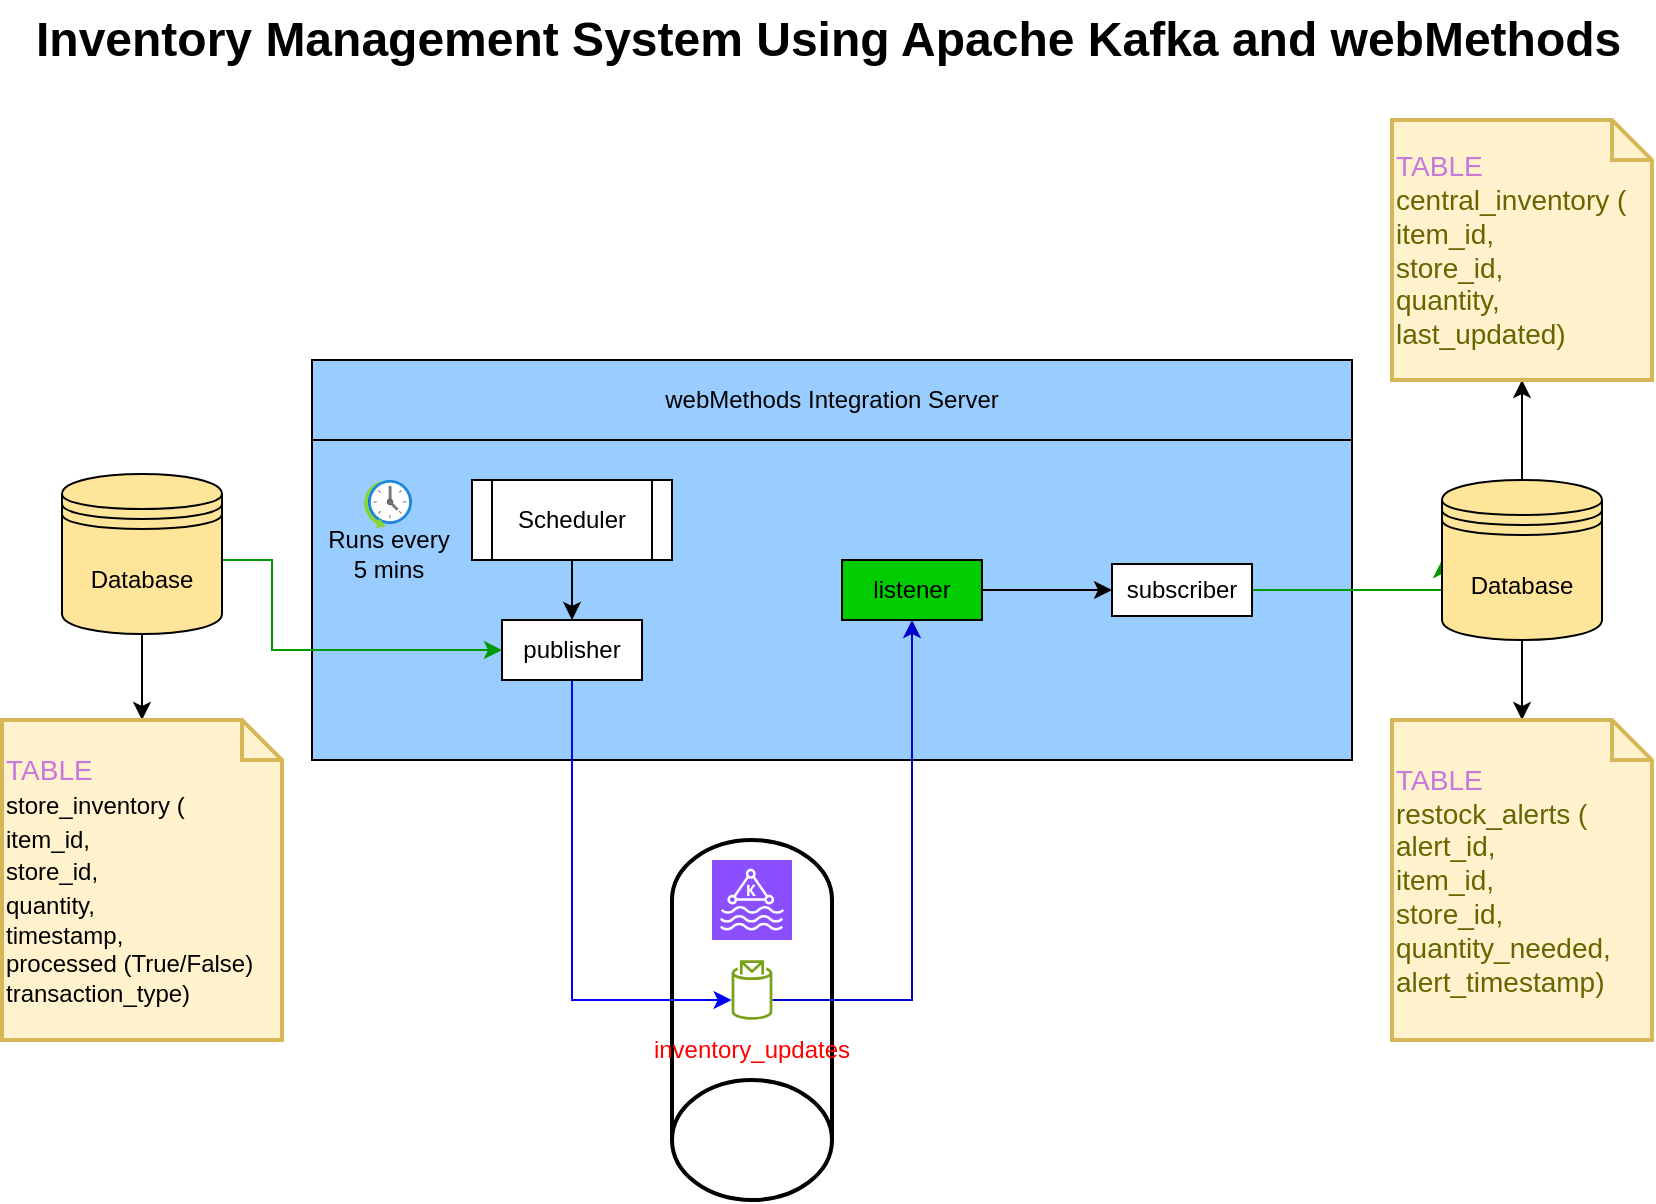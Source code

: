 <mxfile version="26.1.0">
  <diagram name="Page-1" id="baL-zpaleyb37gTItUTJ">
    <mxGraphModel dx="1591" dy="643" grid="1" gridSize="10" guides="1" tooltips="1" connect="1" arrows="1" fold="1" page="1" pageScale="1" pageWidth="850" pageHeight="1100" math="0" shadow="0">
      <root>
        <mxCell id="0" />
        <mxCell id="1" parent="0" />
        <mxCell id="NmCFkZEpSQw1YDjH5ixH-14" value="" style="rounded=0;whiteSpace=wrap;html=1;fillColor=light-dark(#99CCFF,var(--ge-dark-color, #121212));" vertex="1" parent="1">
          <mxGeometry x="160" y="320" width="520" height="200" as="geometry" />
        </mxCell>
        <mxCell id="NmCFkZEpSQw1YDjH5ixH-35" value="" style="edgeStyle=orthogonalEdgeStyle;rounded=0;orthogonalLoop=1;jettySize=auto;html=1;entryX=0;entryY=0.5;entryDx=0;entryDy=0;strokeColor=light-dark(#009900,#FFFFFF);" edge="1" parent="1" source="NmCFkZEpSQw1YDjH5ixH-15" target="NmCFkZEpSQw1YDjH5ixH-29">
          <mxGeometry relative="1" as="geometry">
            <Array as="points">
              <mxPoint x="140" y="420" />
              <mxPoint x="140" y="465" />
            </Array>
          </mxGeometry>
        </mxCell>
        <mxCell id="NmCFkZEpSQw1YDjH5ixH-55" value="" style="edgeStyle=orthogonalEdgeStyle;rounded=0;orthogonalLoop=1;jettySize=auto;html=1;" edge="1" parent="1" source="NmCFkZEpSQw1YDjH5ixH-15" target="NmCFkZEpSQw1YDjH5ixH-54">
          <mxGeometry relative="1" as="geometry" />
        </mxCell>
        <mxCell id="NmCFkZEpSQw1YDjH5ixH-15" value="Database" style="shape=datastore;whiteSpace=wrap;html=1;fillColor=light-dark(#FFE599,var(--ge-dark-color, #121212));" vertex="1" parent="1">
          <mxGeometry x="35" y="377" width="80" height="80" as="geometry" />
        </mxCell>
        <mxCell id="NmCFkZEpSQw1YDjH5ixH-17" value="" style="strokeWidth=2;html=1;shape=mxgraph.flowchart.database;whiteSpace=wrap;rotation=-180;" vertex="1" parent="1">
          <mxGeometry x="340" y="560" width="80" height="180" as="geometry" />
        </mxCell>
        <mxCell id="NmCFkZEpSQw1YDjH5ixH-40" value="" style="edgeStyle=orthogonalEdgeStyle;rounded=0;orthogonalLoop=1;jettySize=auto;html=1;entryX=0.5;entryY=1;entryDx=0;entryDy=0;strokeColor=light-dark(#0000CC,#FFFFFF);" edge="1" parent="1" source="NmCFkZEpSQw1YDjH5ixH-19" target="NmCFkZEpSQw1YDjH5ixH-38">
          <mxGeometry relative="1" as="geometry">
            <mxPoint x="510" y="635" as="targetPoint" />
            <Array as="points">
              <mxPoint x="460" y="640" />
              <mxPoint x="460" y="450" />
            </Array>
          </mxGeometry>
        </mxCell>
        <mxCell id="NmCFkZEpSQw1YDjH5ixH-19" value="" style="sketch=0;outlineConnect=0;fontColor=#232F3E;gradientColor=none;fillColor=#7AA116;strokeColor=none;dashed=0;verticalLabelPosition=bottom;verticalAlign=top;align=center;html=1;fontSize=12;fontStyle=0;aspect=fixed;pointerEvents=1;shape=mxgraph.aws4.topic_2;" vertex="1" parent="1">
          <mxGeometry x="369.81" y="620" width="20.38" height="30" as="geometry" />
        </mxCell>
        <mxCell id="NmCFkZEpSQw1YDjH5ixH-20" value="" style="sketch=0;points=[[0,0,0],[0.25,0,0],[0.5,0,0],[0.75,0,0],[1,0,0],[0,1,0],[0.25,1,0],[0.5,1,0],[0.75,1,0],[1,1,0],[0,0.25,0],[0,0.5,0],[0,0.75,0],[1,0.25,0],[1,0.5,0],[1,0.75,0]];outlineConnect=0;fontColor=#232F3E;fillColor=#8C4FFF;strokeColor=#ffffff;dashed=0;verticalLabelPosition=bottom;verticalAlign=top;align=center;html=1;fontSize=12;fontStyle=0;aspect=fixed;shape=mxgraph.aws4.resourceIcon;resIcon=mxgraph.aws4.managed_streaming_for_kafka;" vertex="1" parent="1">
          <mxGeometry x="360" y="570" width="40" height="40" as="geometry" />
        </mxCell>
        <mxCell id="NmCFkZEpSQw1YDjH5ixH-28" value="webMethods Integration Server" style="rounded=0;whiteSpace=wrap;html=1;fillColor=light-dark(#99CCFF,var(--ge-dark-color, #121212));" vertex="1" parent="1">
          <mxGeometry x="160" y="320" width="520" height="40" as="geometry" />
        </mxCell>
        <mxCell id="NmCFkZEpSQw1YDjH5ixH-37" value="" style="edgeStyle=orthogonalEdgeStyle;rounded=0;orthogonalLoop=1;jettySize=auto;html=1;strokeColor=light-dark(#0000FF,#FFFFFF);" edge="1" parent="1" source="NmCFkZEpSQw1YDjH5ixH-29" target="NmCFkZEpSQw1YDjH5ixH-19">
          <mxGeometry relative="1" as="geometry">
            <mxPoint x="290" y="545" as="targetPoint" />
            <Array as="points">
              <mxPoint x="290" y="640" />
            </Array>
          </mxGeometry>
        </mxCell>
        <mxCell id="NmCFkZEpSQw1YDjH5ixH-29" value="publisher" style="rounded=0;whiteSpace=wrap;html=1;" vertex="1" parent="1">
          <mxGeometry x="255" y="450" width="70" height="30" as="geometry" />
        </mxCell>
        <mxCell id="NmCFkZEpSQw1YDjH5ixH-34" value="" style="edgeStyle=orthogonalEdgeStyle;rounded=0;orthogonalLoop=1;jettySize=auto;html=1;" edge="1" parent="1" source="NmCFkZEpSQw1YDjH5ixH-31" target="NmCFkZEpSQw1YDjH5ixH-29">
          <mxGeometry relative="1" as="geometry" />
        </mxCell>
        <mxCell id="NmCFkZEpSQw1YDjH5ixH-31" value="Scheduler" style="shape=process;whiteSpace=wrap;html=1;backgroundOutline=1;" vertex="1" parent="1">
          <mxGeometry x="240" y="380" width="100" height="40" as="geometry" />
        </mxCell>
        <mxCell id="NmCFkZEpSQw1YDjH5ixH-32" value="" style="image;aspect=fixed;html=1;points=[];align=center;fontSize=12;image=img/lib/azure2/general/Scheduler.svg;" vertex="1" parent="1">
          <mxGeometry x="186" y="380" width="24" height="24" as="geometry" />
        </mxCell>
        <mxCell id="NmCFkZEpSQw1YDjH5ixH-33" value="Runs every 5 mins" style="text;html=1;align=center;verticalAlign=middle;whiteSpace=wrap;rounded=0;" vertex="1" parent="1">
          <mxGeometry x="166.5" y="404" width="63" height="26" as="geometry" />
        </mxCell>
        <mxCell id="NmCFkZEpSQw1YDjH5ixH-42" value="" style="edgeStyle=orthogonalEdgeStyle;rounded=0;orthogonalLoop=1;jettySize=auto;html=1;entryX=0;entryY=0.5;entryDx=0;entryDy=0;" edge="1" parent="1" source="NmCFkZEpSQw1YDjH5ixH-38" target="NmCFkZEpSQw1YDjH5ixH-43">
          <mxGeometry relative="1" as="geometry">
            <mxPoint x="550" y="435" as="targetPoint" />
          </mxGeometry>
        </mxCell>
        <mxCell id="NmCFkZEpSQw1YDjH5ixH-38" value="listener" style="rounded=0;whiteSpace=wrap;html=1;fillColor=light-dark(#00CC00,var(--ge-dark-color, #121212));" vertex="1" parent="1">
          <mxGeometry x="425" y="420" width="70" height="30" as="geometry" />
        </mxCell>
        <mxCell id="NmCFkZEpSQw1YDjH5ixH-48" value="" style="edgeStyle=orthogonalEdgeStyle;rounded=0;orthogonalLoop=1;jettySize=auto;html=1;entryX=0;entryY=0.5;entryDx=0;entryDy=0;strokeColor=light-dark(#009900,#FFFFFF);" edge="1" parent="1" source="NmCFkZEpSQw1YDjH5ixH-43" target="NmCFkZEpSQw1YDjH5ixH-46">
          <mxGeometry relative="1" as="geometry">
            <mxPoint x="685" y="435" as="targetPoint" />
            <Array as="points">
              <mxPoint x="690" y="435" />
              <mxPoint x="690" y="435" />
            </Array>
          </mxGeometry>
        </mxCell>
        <mxCell id="NmCFkZEpSQw1YDjH5ixH-43" value="subscriber" style="rounded=0;whiteSpace=wrap;html=1;" vertex="1" parent="1">
          <mxGeometry x="560" y="422" width="70" height="26" as="geometry" />
        </mxCell>
        <mxCell id="NmCFkZEpSQw1YDjH5ixH-57" value="" style="edgeStyle=orthogonalEdgeStyle;rounded=0;orthogonalLoop=1;jettySize=auto;html=1;" edge="1" parent="1" source="NmCFkZEpSQw1YDjH5ixH-46" target="NmCFkZEpSQw1YDjH5ixH-56">
          <mxGeometry relative="1" as="geometry" />
        </mxCell>
        <mxCell id="NmCFkZEpSQw1YDjH5ixH-60" value="" style="edgeStyle=orthogonalEdgeStyle;rounded=0;orthogonalLoop=1;jettySize=auto;html=1;" edge="1" parent="1" source="NmCFkZEpSQw1YDjH5ixH-46" target="NmCFkZEpSQw1YDjH5ixH-59">
          <mxGeometry relative="1" as="geometry" />
        </mxCell>
        <mxCell id="NmCFkZEpSQw1YDjH5ixH-46" value="Database" style="shape=datastore;whiteSpace=wrap;html=1;fillColor=light-dark(#FFE599,var(--ge-dark-color, #121212));" vertex="1" parent="1">
          <mxGeometry x="725" y="380" width="80" height="80" as="geometry" />
        </mxCell>
        <mxCell id="NmCFkZEpSQw1YDjH5ixH-49" value="&lt;br&gt;&lt;div&gt;&lt;font style=&quot;color: rgb(255, 0, 0);&quot;&gt;inventory_updates&lt;/font&gt;&lt;/div&gt;&lt;div&gt;&lt;br/&gt;&lt;/div&gt;" style="text;html=1;align=center;verticalAlign=middle;whiteSpace=wrap;rounded=0;" vertex="1" parent="1">
          <mxGeometry x="305" y="660" width="150" height="10" as="geometry" />
        </mxCell>
        <mxCell id="NmCFkZEpSQw1YDjH5ixH-54" value="&lt;span style=&quot;color: rgb(0, 0, 0); font-size: 12px; text-wrap-mode: nowrap;&quot;&gt;&lt;span style=&quot;color: rgb(198, 120, 221); font-size: 14px; text-wrap-mode: wrap;&quot;&gt;TABLE&lt;/span&gt;&amp;nbsp;&lt;/span&gt;&lt;div&gt;&lt;span style=&quot;color: rgb(0, 0, 0); font-size: 12px; text-wrap-mode: nowrap;&quot;&gt;store_inventory (&lt;/span&gt;&lt;/div&gt;&lt;div&gt;&lt;span style=&quot;color: rgb(0, 0, 0); font-size: 12px; text-wrap-mode: nowrap;&quot;&gt;item_id,&lt;/span&gt;&lt;/div&gt;&lt;div&gt;&lt;span style=&quot;color: rgb(0, 0, 0); font-size: 12px; text-wrap-mode: nowrap;&quot;&gt;store_id,&lt;/span&gt;&lt;/div&gt;&lt;div&gt;&lt;span style=&quot;color: rgb(0, 0, 0); font-size: 12px; text-wrap-mode: nowrap;&quot;&gt;quantity,&lt;/span&gt;&lt;div style=&quot;color: rgb(0, 0, 0); font-size: 12px;&quot;&gt;&lt;span style=&quot;text-wrap-mode: nowrap;&quot;&gt;timestamp,&lt;/span&gt;&lt;/div&gt;&lt;div style=&quot;color: rgb(0, 0, 0); font-size: 12px;&quot;&gt;&lt;span style=&quot;text-wrap-mode: nowrap;&quot;&gt;processed (True/False)&lt;/span&gt;&lt;/div&gt;&lt;div style=&quot;color: rgb(0, 0, 0); font-size: 12px;&quot;&gt;&lt;span style=&quot;text-wrap-mode: nowrap;&quot;&gt;transaction_type)&lt;/span&gt;&lt;/div&gt;&lt;/div&gt;" style="shape=note;strokeWidth=2;fontSize=14;size=20;whiteSpace=wrap;html=1;fillColor=#fff2cc;strokeColor=#d6b656;fontColor=#666600;align=left;" vertex="1" parent="1">
          <mxGeometry x="5" y="500" width="140" height="160" as="geometry" />
        </mxCell>
        <mxCell id="NmCFkZEpSQw1YDjH5ixH-56" value="&lt;div&gt;&lt;span style=&quot;color: rgb(198, 120, 221);&quot;&gt;TABLE&lt;/span&gt;&lt;/div&gt;central_inventory (&lt;br&gt;    item_id,&lt;br&gt;    store_id,&lt;br&gt;    quantity,&lt;br&gt;    last_updated)" style="shape=note;strokeWidth=2;fontSize=14;size=20;whiteSpace=wrap;html=1;fillColor=#fff2cc;strokeColor=#d6b656;fontColor=#666600;align=left;" vertex="1" parent="1">
          <mxGeometry x="700" y="200" width="130" height="130" as="geometry" />
        </mxCell>
        <mxCell id="NmCFkZEpSQw1YDjH5ixH-58" value="&lt;div&gt;Inventory Management System Using Apache Kafka and webMethods&lt;/div&gt;" style="text;strokeColor=none;fillColor=none;html=1;fontSize=24;fontStyle=1;verticalAlign=middle;align=left;" vertex="1" parent="1">
          <mxGeometry x="20" y="140" width="800" height="40" as="geometry" />
        </mxCell>
        <mxCell id="NmCFkZEpSQw1YDjH5ixH-59" value="&lt;div&gt;&lt;span style=&quot;color: rgb(198, 120, 221);&quot;&gt;TABLE&lt;/span&gt; restock_alerts (&lt;br/&gt;    alert_id,&lt;/div&gt;&lt;div&gt;item_id,&lt;/div&gt;&lt;div&gt;store_id,&lt;br/&gt;    quantity_needed,&lt;br/&gt;    alert_timestamp)&lt;/div&gt;" style="shape=note;strokeWidth=2;fontSize=14;size=20;whiteSpace=wrap;html=1;fillColor=#fff2cc;strokeColor=#d6b656;fontColor=#666600;align=left;" vertex="1" parent="1">
          <mxGeometry x="700" y="500" width="130" height="160" as="geometry" />
        </mxCell>
      </root>
    </mxGraphModel>
  </diagram>
</mxfile>
